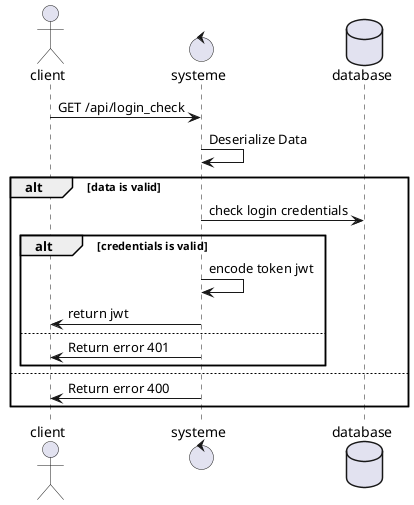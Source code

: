 @startuml
actor client
control systeme
database database

client -> systeme : GET /api/login_check
systeme -> systeme : Deserialize Data

alt data is valid
systeme -> database : check login credentials

alt credentials is valid
systeme->systeme: encode token jwt

systeme -> client : return jwt

else
systeme -> client : Return error 401
end

else
systeme -> client : Return error 400
end

@enduml
